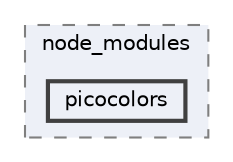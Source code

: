 digraph "pkiclassroomrescheduler/src/main/frontend/node_modules/resolve-url-loader/node_modules/picocolors"
{
 // LATEX_PDF_SIZE
  bgcolor="transparent";
  edge [fontname=Helvetica,fontsize=10,labelfontname=Helvetica,labelfontsize=10];
  node [fontname=Helvetica,fontsize=10,shape=box,height=0.2,width=0.4];
  compound=true
  subgraph clusterdir_25a0b024daaa2cccc9a7e2d99193cf99 {
    graph [ bgcolor="#edf0f7", pencolor="grey50", label="node_modules", fontname=Helvetica,fontsize=10 style="filled,dashed", URL="dir_25a0b024daaa2cccc9a7e2d99193cf99.html",tooltip=""]
  dir_3883f850cc1ea3d7e7052070c2f6aa87 [label="picocolors", fillcolor="#edf0f7", color="grey25", style="filled,bold", URL="dir_3883f850cc1ea3d7e7052070c2f6aa87.html",tooltip=""];
  }
}

